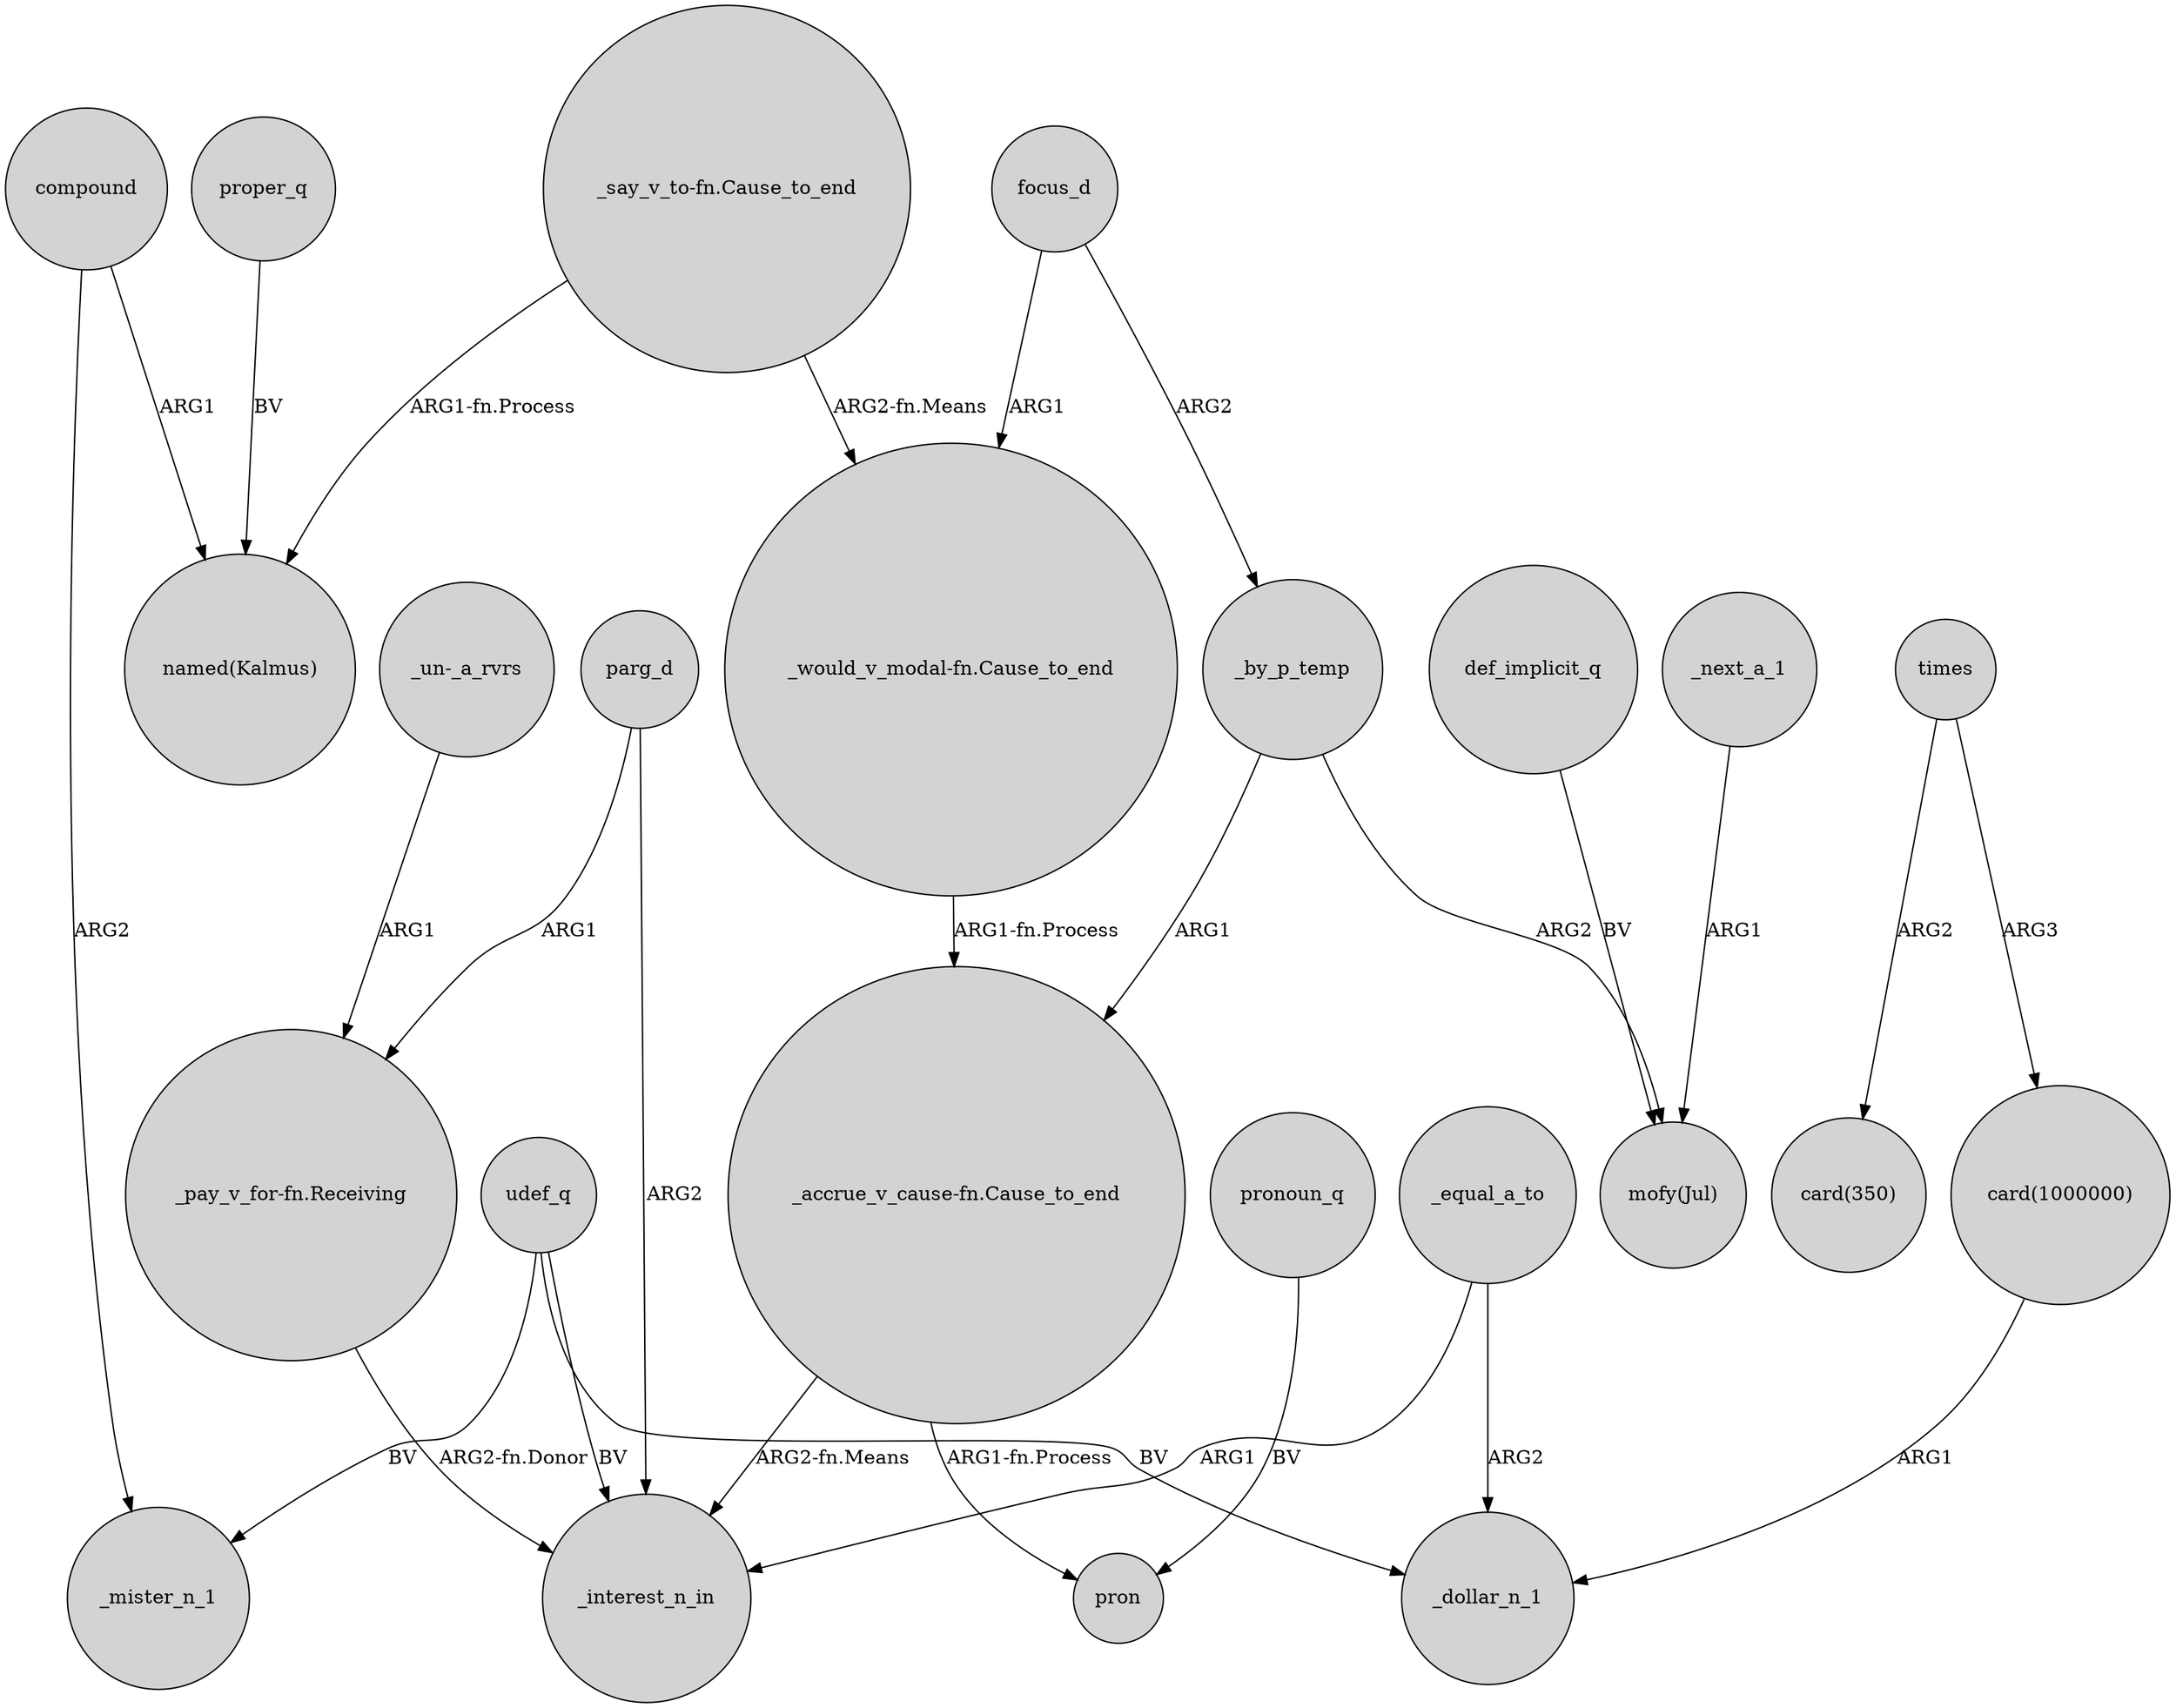 digraph {
	node [shape=circle style=filled]
	compound -> _mister_n_1 [label=ARG2]
	"_accrue_v_cause-fn.Cause_to_end" -> pron [label="ARG1-fn.Process"]
	_next_a_1 -> "mofy(Jul)" [label=ARG1]
	times -> "card(1000000)" [label=ARG3]
	"_un-_a_rvrs" -> "_pay_v_for-fn.Receiving" [label=ARG1]
	"_say_v_to-fn.Cause_to_end" -> "_would_v_modal-fn.Cause_to_end" [label="ARG2-fn.Means"]
	def_implicit_q -> "mofy(Jul)" [label=BV]
	udef_q -> _mister_n_1 [label=BV]
	pronoun_q -> pron [label=BV]
	"_accrue_v_cause-fn.Cause_to_end" -> _interest_n_in [label="ARG2-fn.Means"]
	parg_d -> _interest_n_in [label=ARG2]
	"_say_v_to-fn.Cause_to_end" -> "named(Kalmus)" [label="ARG1-fn.Process"]
	_equal_a_to -> _interest_n_in [label=ARG1]
	_by_p_temp -> "mofy(Jul)" [label=ARG2]
	"_pay_v_for-fn.Receiving" -> _interest_n_in [label="ARG2-fn.Donor"]
	_equal_a_to -> _dollar_n_1 [label=ARG2]
	udef_q -> _dollar_n_1 [label=BV]
	"card(1000000)" -> _dollar_n_1 [label=ARG1]
	"_would_v_modal-fn.Cause_to_end" -> "_accrue_v_cause-fn.Cause_to_end" [label="ARG1-fn.Process"]
	proper_q -> "named(Kalmus)" [label=BV]
	udef_q -> _interest_n_in [label=BV]
	_by_p_temp -> "_accrue_v_cause-fn.Cause_to_end" [label=ARG1]
	focus_d -> "_would_v_modal-fn.Cause_to_end" [label=ARG1]
	compound -> "named(Kalmus)" [label=ARG1]
	times -> "card(350)" [label=ARG2]
	focus_d -> _by_p_temp [label=ARG2]
	parg_d -> "_pay_v_for-fn.Receiving" [label=ARG1]
}

